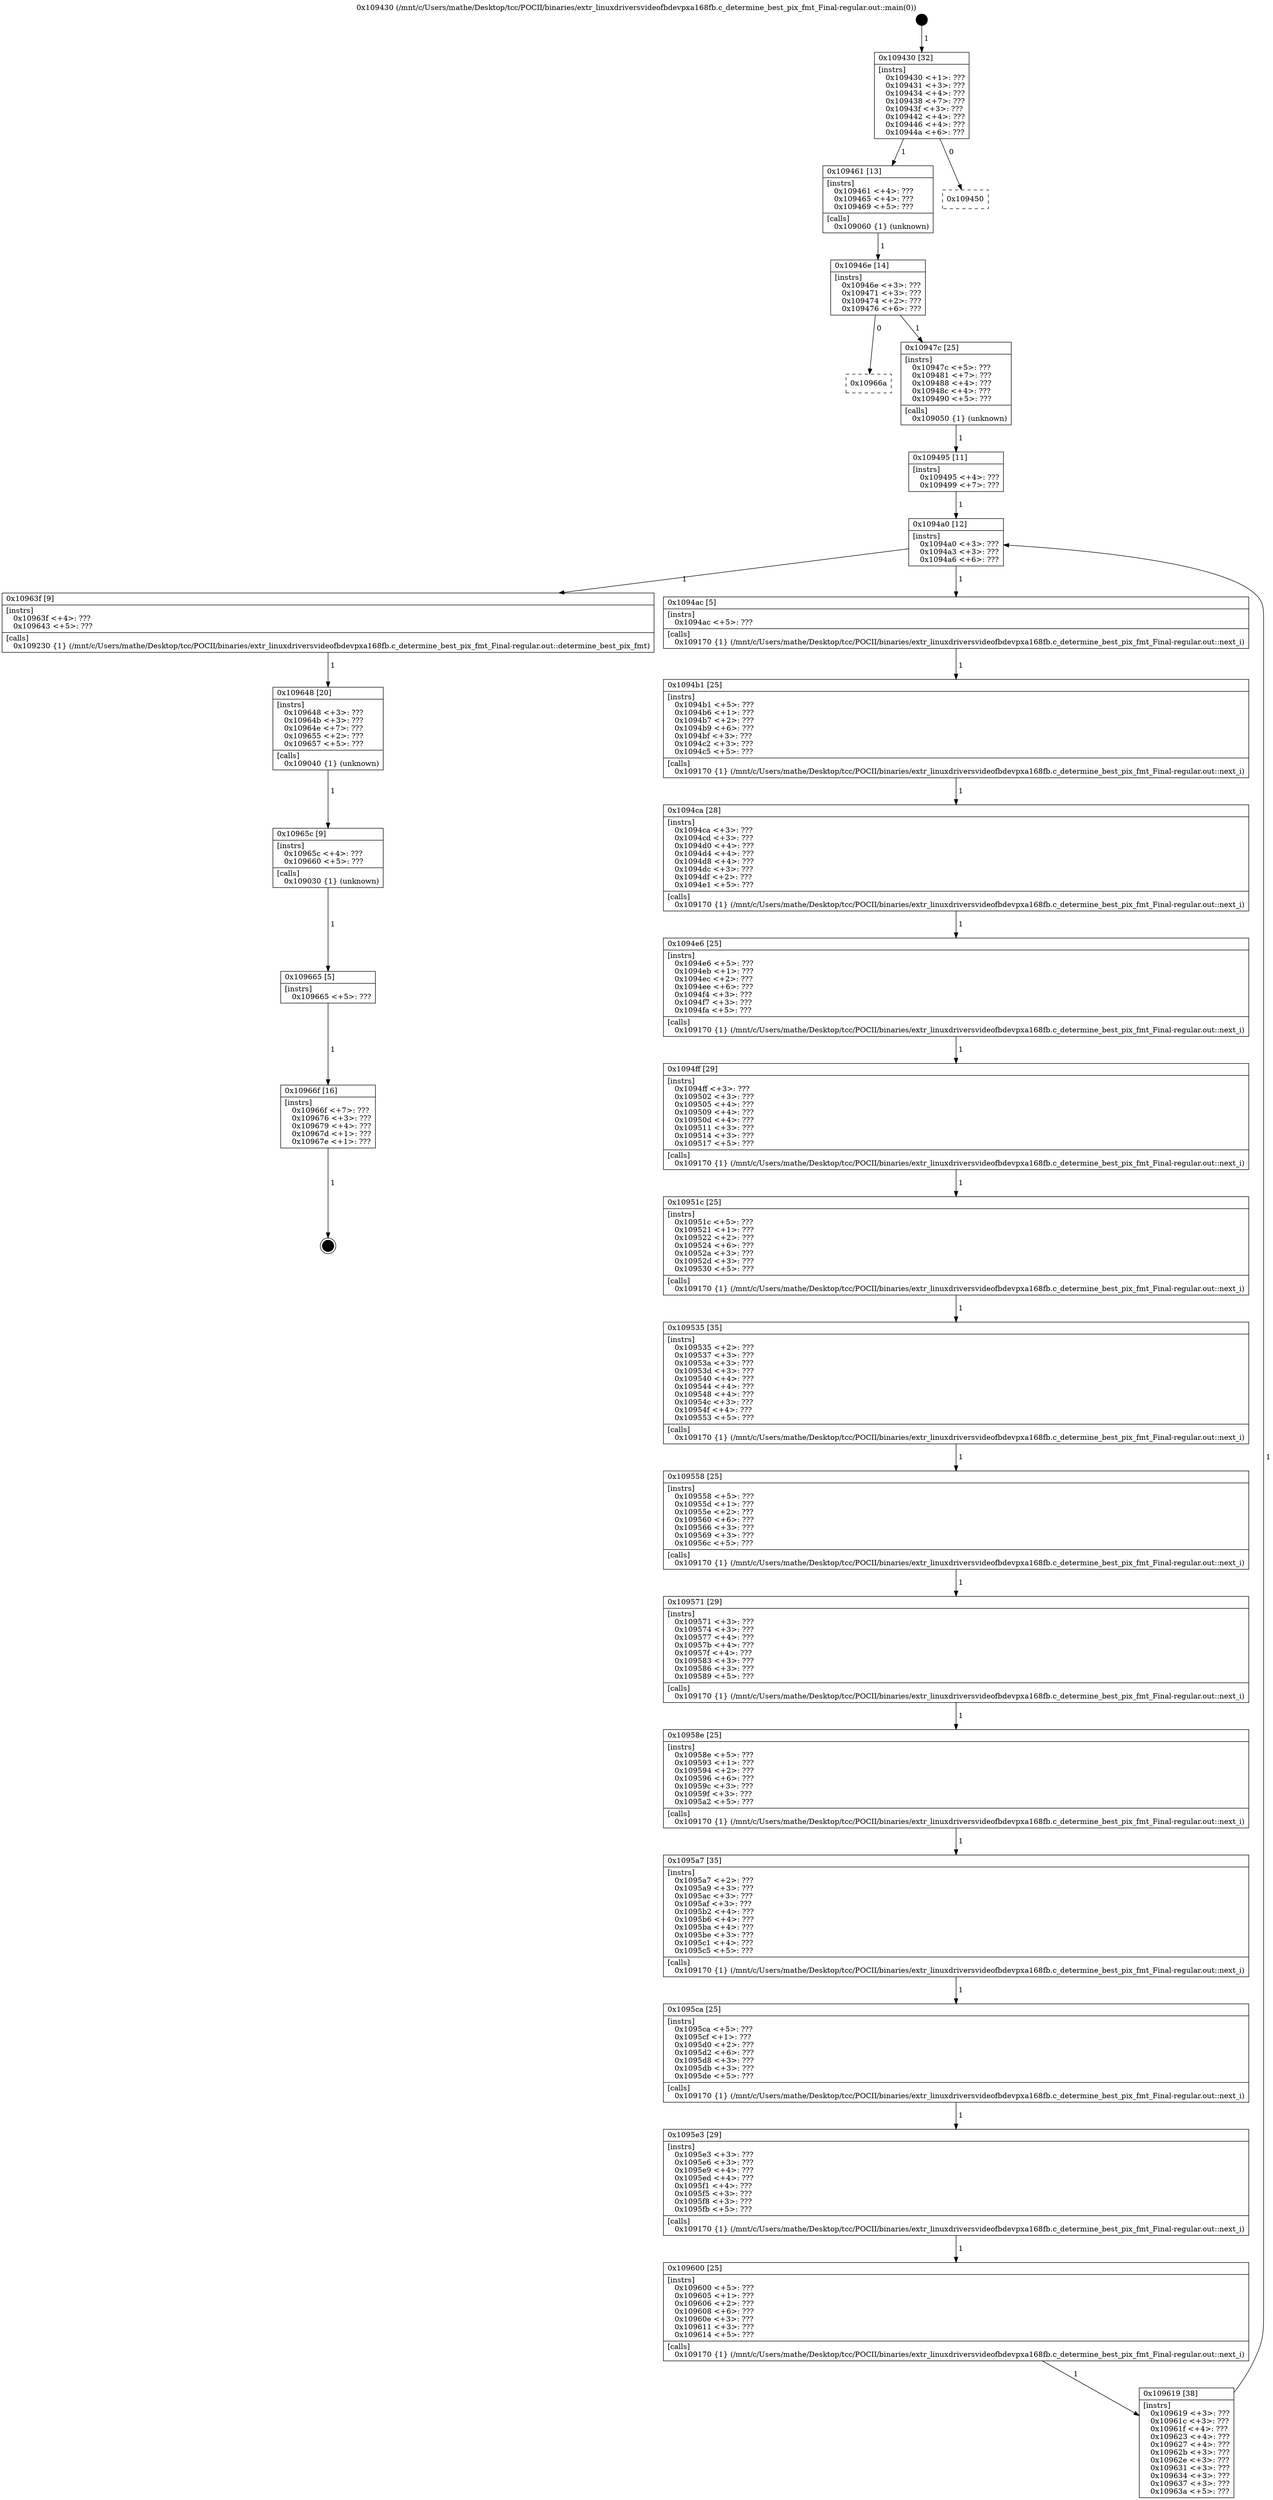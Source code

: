 digraph "0x109430" {
  label = "0x109430 (/mnt/c/Users/mathe/Desktop/tcc/POCII/binaries/extr_linuxdriversvideofbdevpxa168fb.c_determine_best_pix_fmt_Final-regular.out::main(0))"
  labelloc = "t"
  node[shape=record]

  Entry [label="",width=0.3,height=0.3,shape=circle,fillcolor=black,style=filled]
  "0x109430" [label="{
     0x109430 [32]\l
     | [instrs]\l
     &nbsp;&nbsp;0x109430 \<+1\>: ???\l
     &nbsp;&nbsp;0x109431 \<+3\>: ???\l
     &nbsp;&nbsp;0x109434 \<+4\>: ???\l
     &nbsp;&nbsp;0x109438 \<+7\>: ???\l
     &nbsp;&nbsp;0x10943f \<+3\>: ???\l
     &nbsp;&nbsp;0x109442 \<+4\>: ???\l
     &nbsp;&nbsp;0x109446 \<+4\>: ???\l
     &nbsp;&nbsp;0x10944a \<+6\>: ???\l
  }"]
  "0x109461" [label="{
     0x109461 [13]\l
     | [instrs]\l
     &nbsp;&nbsp;0x109461 \<+4\>: ???\l
     &nbsp;&nbsp;0x109465 \<+4\>: ???\l
     &nbsp;&nbsp;0x109469 \<+5\>: ???\l
     | [calls]\l
     &nbsp;&nbsp;0x109060 \{1\} (unknown)\l
  }"]
  "0x109450" [label="{
     0x109450\l
  }", style=dashed]
  "0x10946e" [label="{
     0x10946e [14]\l
     | [instrs]\l
     &nbsp;&nbsp;0x10946e \<+3\>: ???\l
     &nbsp;&nbsp;0x109471 \<+3\>: ???\l
     &nbsp;&nbsp;0x109474 \<+2\>: ???\l
     &nbsp;&nbsp;0x109476 \<+6\>: ???\l
  }"]
  "0x10966a" [label="{
     0x10966a\l
  }", style=dashed]
  "0x10947c" [label="{
     0x10947c [25]\l
     | [instrs]\l
     &nbsp;&nbsp;0x10947c \<+5\>: ???\l
     &nbsp;&nbsp;0x109481 \<+7\>: ???\l
     &nbsp;&nbsp;0x109488 \<+4\>: ???\l
     &nbsp;&nbsp;0x10948c \<+4\>: ???\l
     &nbsp;&nbsp;0x109490 \<+5\>: ???\l
     | [calls]\l
     &nbsp;&nbsp;0x109050 \{1\} (unknown)\l
  }"]
  Exit [label="",width=0.3,height=0.3,shape=circle,fillcolor=black,style=filled,peripheries=2]
  "0x1094a0" [label="{
     0x1094a0 [12]\l
     | [instrs]\l
     &nbsp;&nbsp;0x1094a0 \<+3\>: ???\l
     &nbsp;&nbsp;0x1094a3 \<+3\>: ???\l
     &nbsp;&nbsp;0x1094a6 \<+6\>: ???\l
  }"]
  "0x10963f" [label="{
     0x10963f [9]\l
     | [instrs]\l
     &nbsp;&nbsp;0x10963f \<+4\>: ???\l
     &nbsp;&nbsp;0x109643 \<+5\>: ???\l
     | [calls]\l
     &nbsp;&nbsp;0x109230 \{1\} (/mnt/c/Users/mathe/Desktop/tcc/POCII/binaries/extr_linuxdriversvideofbdevpxa168fb.c_determine_best_pix_fmt_Final-regular.out::determine_best_pix_fmt)\l
  }"]
  "0x1094ac" [label="{
     0x1094ac [5]\l
     | [instrs]\l
     &nbsp;&nbsp;0x1094ac \<+5\>: ???\l
     | [calls]\l
     &nbsp;&nbsp;0x109170 \{1\} (/mnt/c/Users/mathe/Desktop/tcc/POCII/binaries/extr_linuxdriversvideofbdevpxa168fb.c_determine_best_pix_fmt_Final-regular.out::next_i)\l
  }"]
  "0x1094b1" [label="{
     0x1094b1 [25]\l
     | [instrs]\l
     &nbsp;&nbsp;0x1094b1 \<+5\>: ???\l
     &nbsp;&nbsp;0x1094b6 \<+1\>: ???\l
     &nbsp;&nbsp;0x1094b7 \<+2\>: ???\l
     &nbsp;&nbsp;0x1094b9 \<+6\>: ???\l
     &nbsp;&nbsp;0x1094bf \<+3\>: ???\l
     &nbsp;&nbsp;0x1094c2 \<+3\>: ???\l
     &nbsp;&nbsp;0x1094c5 \<+5\>: ???\l
     | [calls]\l
     &nbsp;&nbsp;0x109170 \{1\} (/mnt/c/Users/mathe/Desktop/tcc/POCII/binaries/extr_linuxdriversvideofbdevpxa168fb.c_determine_best_pix_fmt_Final-regular.out::next_i)\l
  }"]
  "0x1094ca" [label="{
     0x1094ca [28]\l
     | [instrs]\l
     &nbsp;&nbsp;0x1094ca \<+3\>: ???\l
     &nbsp;&nbsp;0x1094cd \<+3\>: ???\l
     &nbsp;&nbsp;0x1094d0 \<+4\>: ???\l
     &nbsp;&nbsp;0x1094d4 \<+4\>: ???\l
     &nbsp;&nbsp;0x1094d8 \<+4\>: ???\l
     &nbsp;&nbsp;0x1094dc \<+3\>: ???\l
     &nbsp;&nbsp;0x1094df \<+2\>: ???\l
     &nbsp;&nbsp;0x1094e1 \<+5\>: ???\l
     | [calls]\l
     &nbsp;&nbsp;0x109170 \{1\} (/mnt/c/Users/mathe/Desktop/tcc/POCII/binaries/extr_linuxdriversvideofbdevpxa168fb.c_determine_best_pix_fmt_Final-regular.out::next_i)\l
  }"]
  "0x1094e6" [label="{
     0x1094e6 [25]\l
     | [instrs]\l
     &nbsp;&nbsp;0x1094e6 \<+5\>: ???\l
     &nbsp;&nbsp;0x1094eb \<+1\>: ???\l
     &nbsp;&nbsp;0x1094ec \<+2\>: ???\l
     &nbsp;&nbsp;0x1094ee \<+6\>: ???\l
     &nbsp;&nbsp;0x1094f4 \<+3\>: ???\l
     &nbsp;&nbsp;0x1094f7 \<+3\>: ???\l
     &nbsp;&nbsp;0x1094fa \<+5\>: ???\l
     | [calls]\l
     &nbsp;&nbsp;0x109170 \{1\} (/mnt/c/Users/mathe/Desktop/tcc/POCII/binaries/extr_linuxdriversvideofbdevpxa168fb.c_determine_best_pix_fmt_Final-regular.out::next_i)\l
  }"]
  "0x1094ff" [label="{
     0x1094ff [29]\l
     | [instrs]\l
     &nbsp;&nbsp;0x1094ff \<+3\>: ???\l
     &nbsp;&nbsp;0x109502 \<+3\>: ???\l
     &nbsp;&nbsp;0x109505 \<+4\>: ???\l
     &nbsp;&nbsp;0x109509 \<+4\>: ???\l
     &nbsp;&nbsp;0x10950d \<+4\>: ???\l
     &nbsp;&nbsp;0x109511 \<+3\>: ???\l
     &nbsp;&nbsp;0x109514 \<+3\>: ???\l
     &nbsp;&nbsp;0x109517 \<+5\>: ???\l
     | [calls]\l
     &nbsp;&nbsp;0x109170 \{1\} (/mnt/c/Users/mathe/Desktop/tcc/POCII/binaries/extr_linuxdriversvideofbdevpxa168fb.c_determine_best_pix_fmt_Final-regular.out::next_i)\l
  }"]
  "0x10951c" [label="{
     0x10951c [25]\l
     | [instrs]\l
     &nbsp;&nbsp;0x10951c \<+5\>: ???\l
     &nbsp;&nbsp;0x109521 \<+1\>: ???\l
     &nbsp;&nbsp;0x109522 \<+2\>: ???\l
     &nbsp;&nbsp;0x109524 \<+6\>: ???\l
     &nbsp;&nbsp;0x10952a \<+3\>: ???\l
     &nbsp;&nbsp;0x10952d \<+3\>: ???\l
     &nbsp;&nbsp;0x109530 \<+5\>: ???\l
     | [calls]\l
     &nbsp;&nbsp;0x109170 \{1\} (/mnt/c/Users/mathe/Desktop/tcc/POCII/binaries/extr_linuxdriversvideofbdevpxa168fb.c_determine_best_pix_fmt_Final-regular.out::next_i)\l
  }"]
  "0x109535" [label="{
     0x109535 [35]\l
     | [instrs]\l
     &nbsp;&nbsp;0x109535 \<+2\>: ???\l
     &nbsp;&nbsp;0x109537 \<+3\>: ???\l
     &nbsp;&nbsp;0x10953a \<+3\>: ???\l
     &nbsp;&nbsp;0x10953d \<+3\>: ???\l
     &nbsp;&nbsp;0x109540 \<+4\>: ???\l
     &nbsp;&nbsp;0x109544 \<+4\>: ???\l
     &nbsp;&nbsp;0x109548 \<+4\>: ???\l
     &nbsp;&nbsp;0x10954c \<+3\>: ???\l
     &nbsp;&nbsp;0x10954f \<+4\>: ???\l
     &nbsp;&nbsp;0x109553 \<+5\>: ???\l
     | [calls]\l
     &nbsp;&nbsp;0x109170 \{1\} (/mnt/c/Users/mathe/Desktop/tcc/POCII/binaries/extr_linuxdriversvideofbdevpxa168fb.c_determine_best_pix_fmt_Final-regular.out::next_i)\l
  }"]
  "0x109558" [label="{
     0x109558 [25]\l
     | [instrs]\l
     &nbsp;&nbsp;0x109558 \<+5\>: ???\l
     &nbsp;&nbsp;0x10955d \<+1\>: ???\l
     &nbsp;&nbsp;0x10955e \<+2\>: ???\l
     &nbsp;&nbsp;0x109560 \<+6\>: ???\l
     &nbsp;&nbsp;0x109566 \<+3\>: ???\l
     &nbsp;&nbsp;0x109569 \<+3\>: ???\l
     &nbsp;&nbsp;0x10956c \<+5\>: ???\l
     | [calls]\l
     &nbsp;&nbsp;0x109170 \{1\} (/mnt/c/Users/mathe/Desktop/tcc/POCII/binaries/extr_linuxdriversvideofbdevpxa168fb.c_determine_best_pix_fmt_Final-regular.out::next_i)\l
  }"]
  "0x109571" [label="{
     0x109571 [29]\l
     | [instrs]\l
     &nbsp;&nbsp;0x109571 \<+3\>: ???\l
     &nbsp;&nbsp;0x109574 \<+3\>: ???\l
     &nbsp;&nbsp;0x109577 \<+4\>: ???\l
     &nbsp;&nbsp;0x10957b \<+4\>: ???\l
     &nbsp;&nbsp;0x10957f \<+4\>: ???\l
     &nbsp;&nbsp;0x109583 \<+3\>: ???\l
     &nbsp;&nbsp;0x109586 \<+3\>: ???\l
     &nbsp;&nbsp;0x109589 \<+5\>: ???\l
     | [calls]\l
     &nbsp;&nbsp;0x109170 \{1\} (/mnt/c/Users/mathe/Desktop/tcc/POCII/binaries/extr_linuxdriversvideofbdevpxa168fb.c_determine_best_pix_fmt_Final-regular.out::next_i)\l
  }"]
  "0x10958e" [label="{
     0x10958e [25]\l
     | [instrs]\l
     &nbsp;&nbsp;0x10958e \<+5\>: ???\l
     &nbsp;&nbsp;0x109593 \<+1\>: ???\l
     &nbsp;&nbsp;0x109594 \<+2\>: ???\l
     &nbsp;&nbsp;0x109596 \<+6\>: ???\l
     &nbsp;&nbsp;0x10959c \<+3\>: ???\l
     &nbsp;&nbsp;0x10959f \<+3\>: ???\l
     &nbsp;&nbsp;0x1095a2 \<+5\>: ???\l
     | [calls]\l
     &nbsp;&nbsp;0x109170 \{1\} (/mnt/c/Users/mathe/Desktop/tcc/POCII/binaries/extr_linuxdriversvideofbdevpxa168fb.c_determine_best_pix_fmt_Final-regular.out::next_i)\l
  }"]
  "0x1095a7" [label="{
     0x1095a7 [35]\l
     | [instrs]\l
     &nbsp;&nbsp;0x1095a7 \<+2\>: ???\l
     &nbsp;&nbsp;0x1095a9 \<+3\>: ???\l
     &nbsp;&nbsp;0x1095ac \<+3\>: ???\l
     &nbsp;&nbsp;0x1095af \<+3\>: ???\l
     &nbsp;&nbsp;0x1095b2 \<+4\>: ???\l
     &nbsp;&nbsp;0x1095b6 \<+4\>: ???\l
     &nbsp;&nbsp;0x1095ba \<+4\>: ???\l
     &nbsp;&nbsp;0x1095be \<+3\>: ???\l
     &nbsp;&nbsp;0x1095c1 \<+4\>: ???\l
     &nbsp;&nbsp;0x1095c5 \<+5\>: ???\l
     | [calls]\l
     &nbsp;&nbsp;0x109170 \{1\} (/mnt/c/Users/mathe/Desktop/tcc/POCII/binaries/extr_linuxdriversvideofbdevpxa168fb.c_determine_best_pix_fmt_Final-regular.out::next_i)\l
  }"]
  "0x1095ca" [label="{
     0x1095ca [25]\l
     | [instrs]\l
     &nbsp;&nbsp;0x1095ca \<+5\>: ???\l
     &nbsp;&nbsp;0x1095cf \<+1\>: ???\l
     &nbsp;&nbsp;0x1095d0 \<+2\>: ???\l
     &nbsp;&nbsp;0x1095d2 \<+6\>: ???\l
     &nbsp;&nbsp;0x1095d8 \<+3\>: ???\l
     &nbsp;&nbsp;0x1095db \<+3\>: ???\l
     &nbsp;&nbsp;0x1095de \<+5\>: ???\l
     | [calls]\l
     &nbsp;&nbsp;0x109170 \{1\} (/mnt/c/Users/mathe/Desktop/tcc/POCII/binaries/extr_linuxdriversvideofbdevpxa168fb.c_determine_best_pix_fmt_Final-regular.out::next_i)\l
  }"]
  "0x1095e3" [label="{
     0x1095e3 [29]\l
     | [instrs]\l
     &nbsp;&nbsp;0x1095e3 \<+3\>: ???\l
     &nbsp;&nbsp;0x1095e6 \<+3\>: ???\l
     &nbsp;&nbsp;0x1095e9 \<+4\>: ???\l
     &nbsp;&nbsp;0x1095ed \<+4\>: ???\l
     &nbsp;&nbsp;0x1095f1 \<+4\>: ???\l
     &nbsp;&nbsp;0x1095f5 \<+3\>: ???\l
     &nbsp;&nbsp;0x1095f8 \<+3\>: ???\l
     &nbsp;&nbsp;0x1095fb \<+5\>: ???\l
     | [calls]\l
     &nbsp;&nbsp;0x109170 \{1\} (/mnt/c/Users/mathe/Desktop/tcc/POCII/binaries/extr_linuxdriversvideofbdevpxa168fb.c_determine_best_pix_fmt_Final-regular.out::next_i)\l
  }"]
  "0x109600" [label="{
     0x109600 [25]\l
     | [instrs]\l
     &nbsp;&nbsp;0x109600 \<+5\>: ???\l
     &nbsp;&nbsp;0x109605 \<+1\>: ???\l
     &nbsp;&nbsp;0x109606 \<+2\>: ???\l
     &nbsp;&nbsp;0x109608 \<+6\>: ???\l
     &nbsp;&nbsp;0x10960e \<+3\>: ???\l
     &nbsp;&nbsp;0x109611 \<+3\>: ???\l
     &nbsp;&nbsp;0x109614 \<+5\>: ???\l
     | [calls]\l
     &nbsp;&nbsp;0x109170 \{1\} (/mnt/c/Users/mathe/Desktop/tcc/POCII/binaries/extr_linuxdriversvideofbdevpxa168fb.c_determine_best_pix_fmt_Final-regular.out::next_i)\l
  }"]
  "0x109619" [label="{
     0x109619 [38]\l
     | [instrs]\l
     &nbsp;&nbsp;0x109619 \<+3\>: ???\l
     &nbsp;&nbsp;0x10961c \<+3\>: ???\l
     &nbsp;&nbsp;0x10961f \<+4\>: ???\l
     &nbsp;&nbsp;0x109623 \<+4\>: ???\l
     &nbsp;&nbsp;0x109627 \<+4\>: ???\l
     &nbsp;&nbsp;0x10962b \<+3\>: ???\l
     &nbsp;&nbsp;0x10962e \<+3\>: ???\l
     &nbsp;&nbsp;0x109631 \<+3\>: ???\l
     &nbsp;&nbsp;0x109634 \<+3\>: ???\l
     &nbsp;&nbsp;0x109637 \<+3\>: ???\l
     &nbsp;&nbsp;0x10963a \<+5\>: ???\l
  }"]
  "0x109495" [label="{
     0x109495 [11]\l
     | [instrs]\l
     &nbsp;&nbsp;0x109495 \<+4\>: ???\l
     &nbsp;&nbsp;0x109499 \<+7\>: ???\l
  }"]
  "0x109648" [label="{
     0x109648 [20]\l
     | [instrs]\l
     &nbsp;&nbsp;0x109648 \<+3\>: ???\l
     &nbsp;&nbsp;0x10964b \<+3\>: ???\l
     &nbsp;&nbsp;0x10964e \<+7\>: ???\l
     &nbsp;&nbsp;0x109655 \<+2\>: ???\l
     &nbsp;&nbsp;0x109657 \<+5\>: ???\l
     | [calls]\l
     &nbsp;&nbsp;0x109040 \{1\} (unknown)\l
  }"]
  "0x10965c" [label="{
     0x10965c [9]\l
     | [instrs]\l
     &nbsp;&nbsp;0x10965c \<+4\>: ???\l
     &nbsp;&nbsp;0x109660 \<+5\>: ???\l
     | [calls]\l
     &nbsp;&nbsp;0x109030 \{1\} (unknown)\l
  }"]
  "0x109665" [label="{
     0x109665 [5]\l
     | [instrs]\l
     &nbsp;&nbsp;0x109665 \<+5\>: ???\l
  }"]
  "0x10966f" [label="{
     0x10966f [16]\l
     | [instrs]\l
     &nbsp;&nbsp;0x10966f \<+7\>: ???\l
     &nbsp;&nbsp;0x109676 \<+3\>: ???\l
     &nbsp;&nbsp;0x109679 \<+4\>: ???\l
     &nbsp;&nbsp;0x10967d \<+1\>: ???\l
     &nbsp;&nbsp;0x10967e \<+1\>: ???\l
  }"]
  Entry -> "0x109430" [label=" 1"]
  "0x109430" -> "0x109461" [label=" 1"]
  "0x109430" -> "0x109450" [label=" 0"]
  "0x109461" -> "0x10946e" [label=" 1"]
  "0x10946e" -> "0x10966a" [label=" 0"]
  "0x10946e" -> "0x10947c" [label=" 1"]
  "0x10966f" -> Exit [label=" 1"]
  "0x10947c" -> "0x109495" [label=" 1"]
  "0x1094a0" -> "0x10963f" [label=" 1"]
  "0x1094a0" -> "0x1094ac" [label=" 1"]
  "0x1094ac" -> "0x1094b1" [label=" 1"]
  "0x1094b1" -> "0x1094ca" [label=" 1"]
  "0x1094ca" -> "0x1094e6" [label=" 1"]
  "0x1094e6" -> "0x1094ff" [label=" 1"]
  "0x1094ff" -> "0x10951c" [label=" 1"]
  "0x10951c" -> "0x109535" [label=" 1"]
  "0x109535" -> "0x109558" [label=" 1"]
  "0x109558" -> "0x109571" [label=" 1"]
  "0x109571" -> "0x10958e" [label=" 1"]
  "0x10958e" -> "0x1095a7" [label=" 1"]
  "0x1095a7" -> "0x1095ca" [label=" 1"]
  "0x1095ca" -> "0x1095e3" [label=" 1"]
  "0x1095e3" -> "0x109600" [label=" 1"]
  "0x109600" -> "0x109619" [label=" 1"]
  "0x109495" -> "0x1094a0" [label=" 1"]
  "0x109619" -> "0x1094a0" [label=" 1"]
  "0x10963f" -> "0x109648" [label=" 1"]
  "0x109648" -> "0x10965c" [label=" 1"]
  "0x10965c" -> "0x109665" [label=" 1"]
  "0x109665" -> "0x10966f" [label=" 1"]
}
